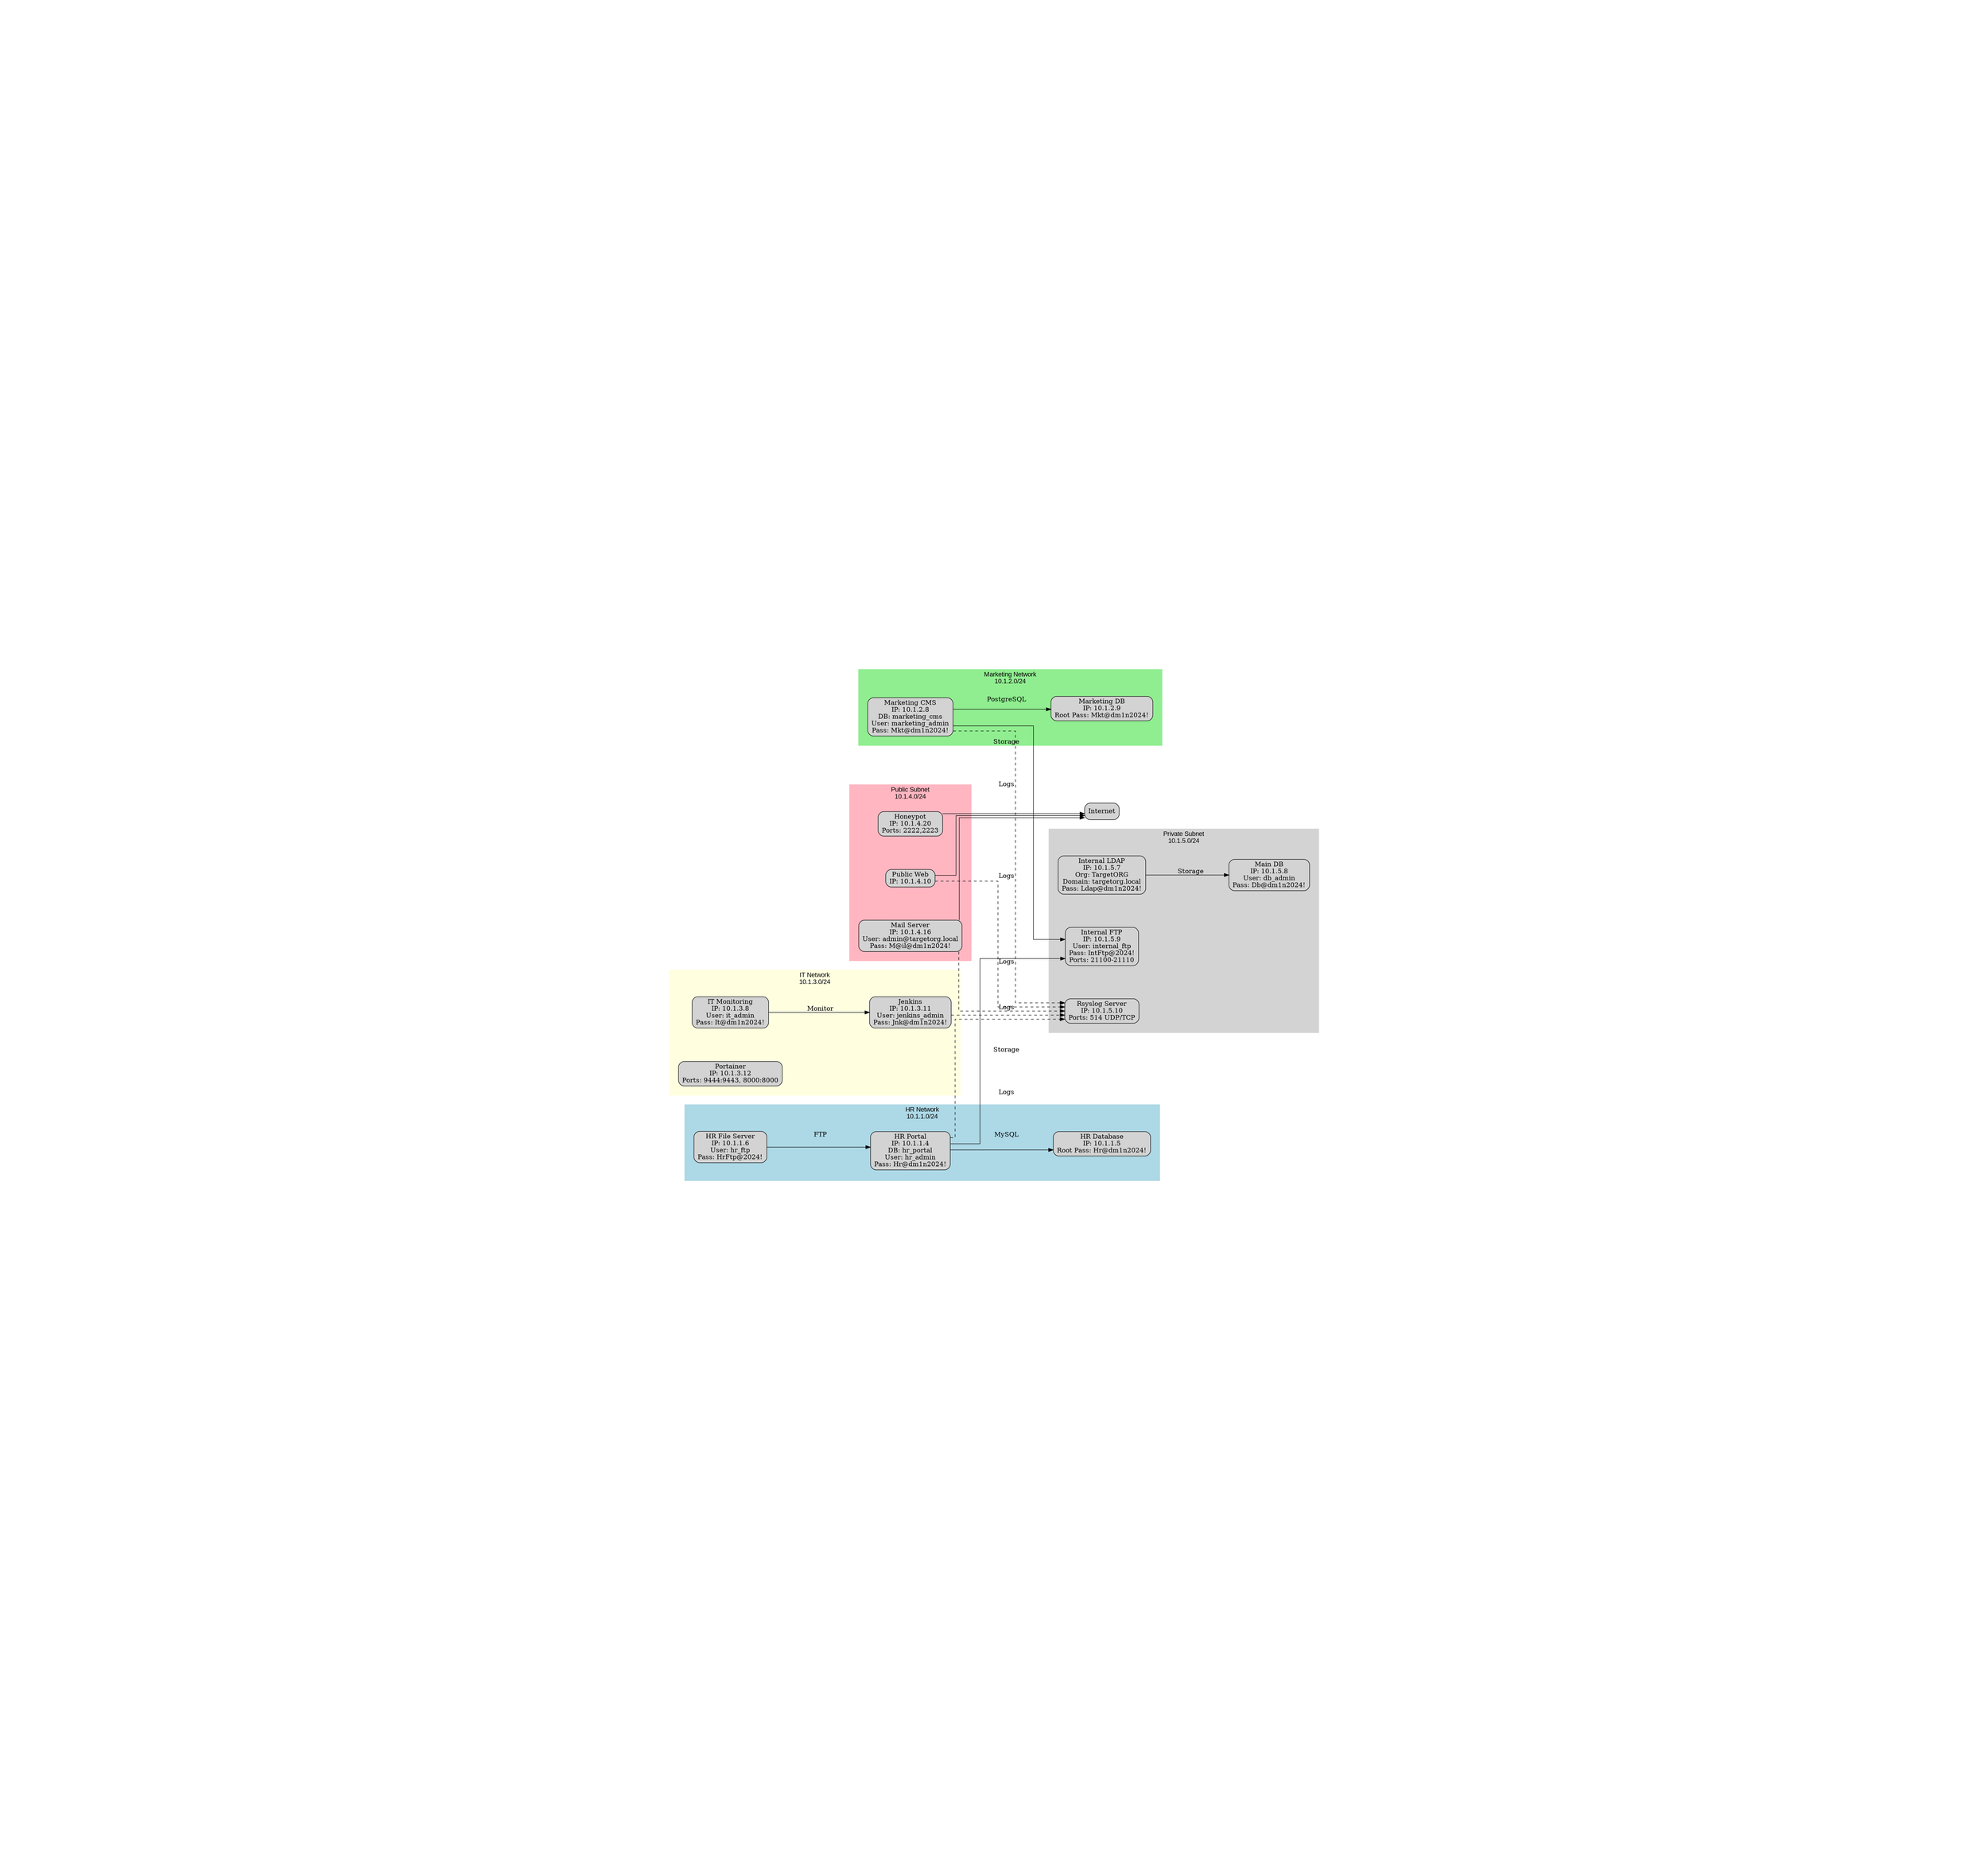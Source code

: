digraph Infrastructure {
    rankdir=LR;
    splines=ortho;
    nodesep=1.0;
    ranksep=1.5;
    margin="20,20";
    concentrate=true;
    graph [fontname="Arial"];
    node [shape=box, style="rounded,filled", fillcolor=lightgray];
    
    // Network Definitions
    subgraph cluster_hr {
        label="HR Network\n10.1.1.0/24";
        style=filled;
        color=lightblue;
        pad=1.0;
        
        hr_portal [label="HR Portal\nIP: 10.1.1.4\nDB: hr_portal\nUser: hr_admin\nPass: Hr@dm1n2024!"];
        hr_db [label="HR Database\nIP: 10.1.1.5\nRoot Pass: Hr@dm1n2024!"];
        hr_file_server [label="HR File Server\nIP: 10.1.1.6\nUser: hr_ftp\nPass: HrFtp@2024!"];
    }

    subgraph cluster_marketing {
        label="Marketing Network\n10.1.2.0/24";
        style=filled;
        color=lightgreen;
        pad=1.0;
        
        marketing_cms [label="Marketing CMS\nIP: 10.1.2.8\nDB: marketing_cms\nUser: marketing_admin\nPass: Mkt@dm1n2024!"];
        marketing_db [label="Marketing DB\nIP: 10.1.2.9\nRoot Pass: Mkt@dm1n2024!"];
    }

    subgraph cluster_it {
        label="IT Network\n10.1.3.0/24";
        style=filled;
        color=lightyellow;
        pad=1.0;
        
        it_monitoring [label="IT Monitoring\nIP: 10.1.3.8\nUser: it_admin\nPass: It@dm1n2024!"];
        jenkins_server [label="Jenkins\nIP: 10.1.3.11\nUser: jenkins_admin\nPass: Jnk@dm1n2024!"];
        portainer [label="Portainer\nIP: 10.1.3.12\nPorts: 9444:9443, 8000:8000"];
    }

    subgraph cluster_public {
        label="Public Subnet\n10.1.4.0/24";
        style=filled;
        color=lightpink;
        pad=1.0;
        
        public_web [label="Public Web\nIP: 10.1.4.10"];
        mail_server [label="Mail Server\nIP: 10.1.4.16\nUser: admin@targetorg.local\nPass: M@il@dm1n2024!"];
        honeypot [label="Honeypot\nIP: 10.1.4.20\nPorts: 2222,2223"];
    }

    subgraph cluster_private {
        label="Private Subnet\n10.1.5.0/24";
        style=filled;
        color=lightgrey;
        pad=1.0;
        
        internal_ldap [label="Internal LDAP\nIP: 10.1.5.7\nOrg: TargetORG\nDomain: targetorg.local\nPass: Ldap@dm1n2024!"];
        main_db [label="Main DB\nIP: 10.1.5.8\nUser: db_admin\nPass: Db@dm1n2024!"];
        internal_ftp [label="Internal FTP\nIP: 10.1.5.9\nUser: internal_ftp\nPass: IntFtp@2024!\nPorts: 21100-21110"];
        rsyslog_server [label="Rsyslog Server\nIP: 10.1.5.10\nPorts: 514 UDP/TCP"];
    }

    internet [label="Internet", shape=cloud];

    // Connections
    hr_portal -> hr_db [label="MySQL"];
    hr_file_server -> hr_portal [label="FTP"];
    marketing_cms -> marketing_db [label="PostgreSQL"];
    
    // Authentication flows
    internal_ldap -> main_db [label="Storage"];

    // Logging
    hr_portal -> rsyslog_server [style=dashed, label="Logs"];
    marketing_cms -> rsyslog_server [style=dashed, label="Logs"];
    jenkins_server -> rsyslog_server [style=dashed, label="Logs"];
    mail_server -> rsyslog_server [style=dashed, label="Logs"];
    public_web -> rsyslog_server [style=dashed, label="Logs"];

    // Internet Exposure
    public_web -> internet;
    mail_server -> internet;
    honeypot -> internet;

    // Service Dependencies
    it_monitoring -> jenkins_server [label="Monitor"];
    // File Storage
    hr_portal -> internal_ftp [label="Storage"];
    marketing_cms -> internal_ftp [label="Storage"];
}

